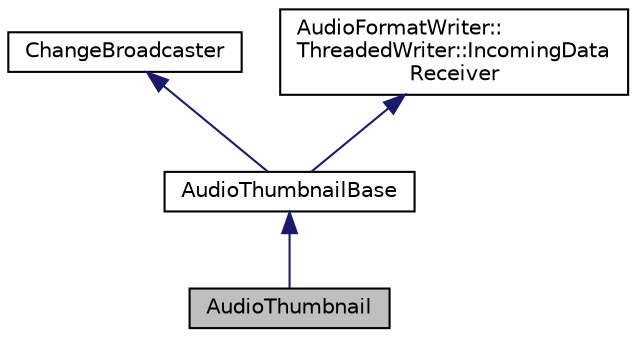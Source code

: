 digraph "AudioThumbnail"
{
  bgcolor="transparent";
  edge [fontname="Helvetica",fontsize="10",labelfontname="Helvetica",labelfontsize="10"];
  node [fontname="Helvetica",fontsize="10",shape=record];
  Node0 [label="AudioThumbnail",height=0.2,width=0.4,color="black", fillcolor="grey75", style="filled", fontcolor="black"];
  Node1 -> Node0 [dir="back",color="midnightblue",fontsize="10",style="solid",fontname="Helvetica"];
  Node1 [label="AudioThumbnailBase",height=0.2,width=0.4,color="black",URL="$classAudioThumbnailBase.html",tooltip="Provides a base for classes that can store and draw scaled views of an audio waveform. "];
  Node2 -> Node1 [dir="back",color="midnightblue",fontsize="10",style="solid",fontname="Helvetica"];
  Node2 [label="ChangeBroadcaster",height=0.2,width=0.4,color="black",URL="$classChangeBroadcaster.html",tooltip="Holds a list of ChangeListeners, and sends messages to them when instructed. "];
  Node3 -> Node1 [dir="back",color="midnightblue",fontsize="10",style="solid",fontname="Helvetica"];
  Node3 [label="AudioFormatWriter::\lThreadedWriter::IncomingData\lReceiver",height=0.2,width=0.4,color="black",URL="$classAudioFormatWriter_1_1ThreadedWriter_1_1IncomingDataReceiver.html",tooltip="Receiver for incoming data. "];
}
